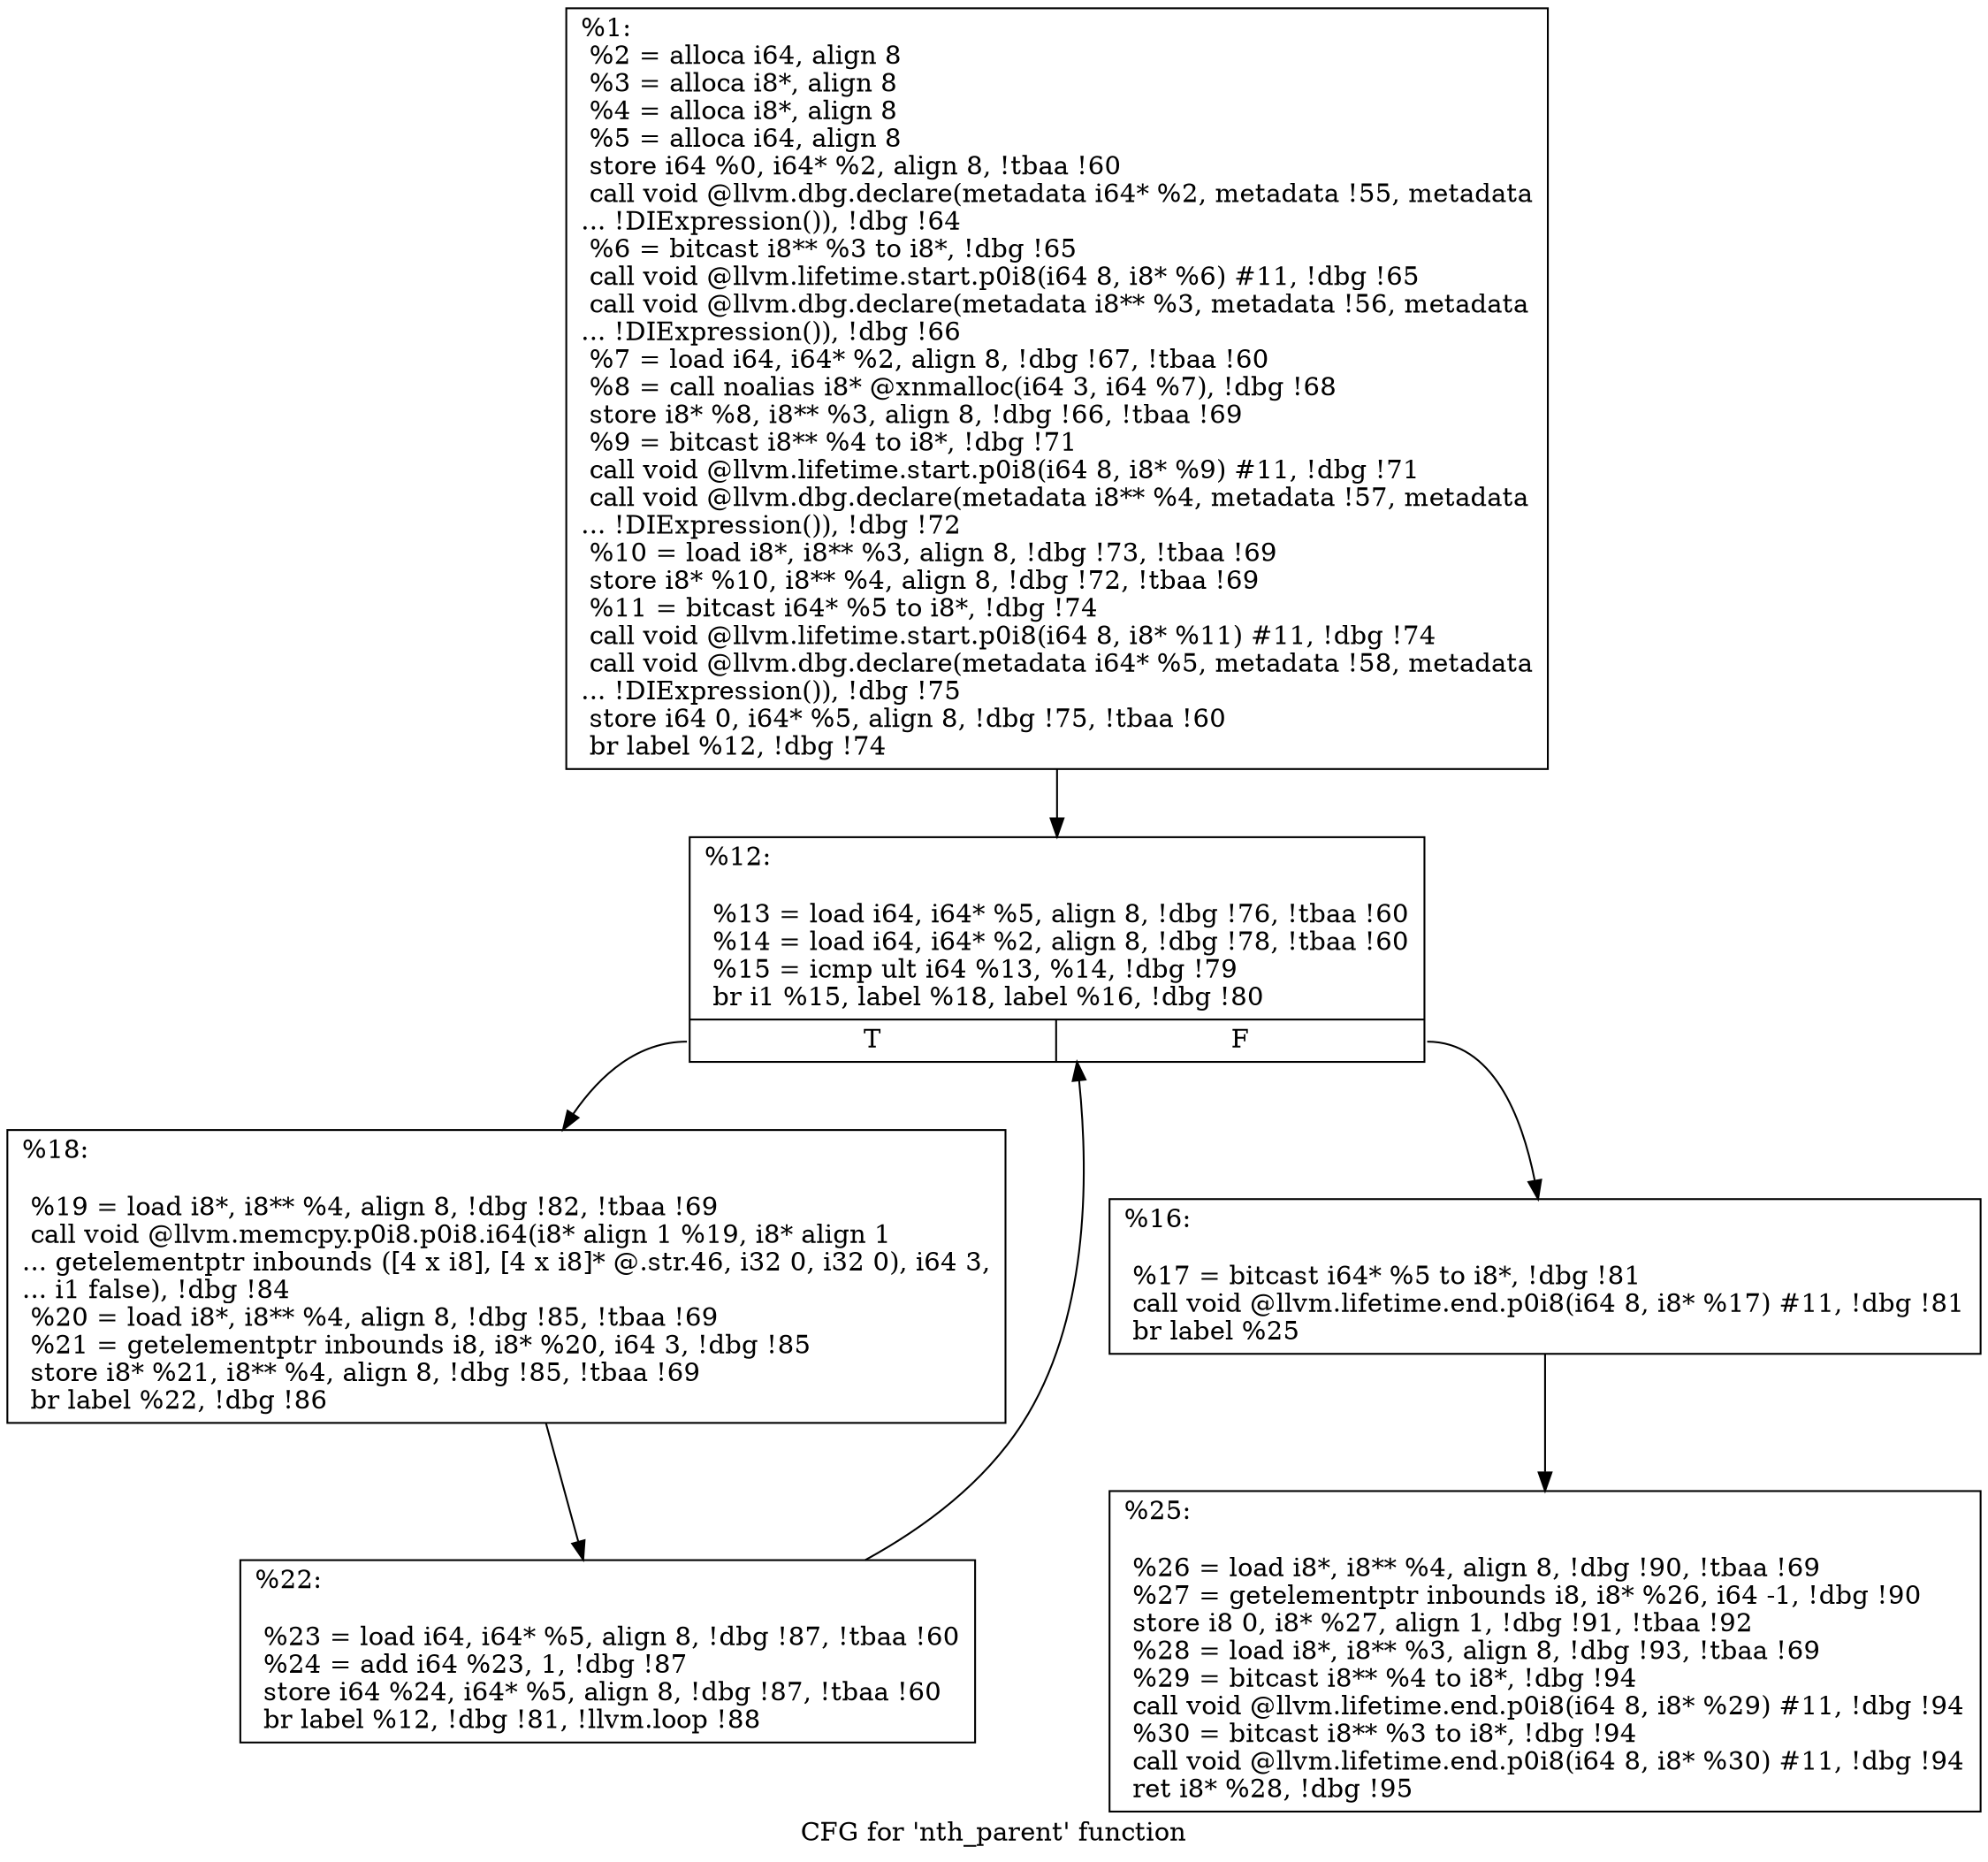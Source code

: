 digraph "CFG for 'nth_parent' function" {
	label="CFG for 'nth_parent' function";

	Node0xa7e4b0 [shape=record,label="{%1:\l  %2 = alloca i64, align 8\l  %3 = alloca i8*, align 8\l  %4 = alloca i8*, align 8\l  %5 = alloca i64, align 8\l  store i64 %0, i64* %2, align 8, !tbaa !60\l  call void @llvm.dbg.declare(metadata i64* %2, metadata !55, metadata\l... !DIExpression()), !dbg !64\l  %6 = bitcast i8** %3 to i8*, !dbg !65\l  call void @llvm.lifetime.start.p0i8(i64 8, i8* %6) #11, !dbg !65\l  call void @llvm.dbg.declare(metadata i8** %3, metadata !56, metadata\l... !DIExpression()), !dbg !66\l  %7 = load i64, i64* %2, align 8, !dbg !67, !tbaa !60\l  %8 = call noalias i8* @xnmalloc(i64 3, i64 %7), !dbg !68\l  store i8* %8, i8** %3, align 8, !dbg !66, !tbaa !69\l  %9 = bitcast i8** %4 to i8*, !dbg !71\l  call void @llvm.lifetime.start.p0i8(i64 8, i8* %9) #11, !dbg !71\l  call void @llvm.dbg.declare(metadata i8** %4, metadata !57, metadata\l... !DIExpression()), !dbg !72\l  %10 = load i8*, i8** %3, align 8, !dbg !73, !tbaa !69\l  store i8* %10, i8** %4, align 8, !dbg !72, !tbaa !69\l  %11 = bitcast i64* %5 to i8*, !dbg !74\l  call void @llvm.lifetime.start.p0i8(i64 8, i8* %11) #11, !dbg !74\l  call void @llvm.dbg.declare(metadata i64* %5, metadata !58, metadata\l... !DIExpression()), !dbg !75\l  store i64 0, i64* %5, align 8, !dbg !75, !tbaa !60\l  br label %12, !dbg !74\l}"];
	Node0xa7e4b0 -> Node0xa9fcd0;
	Node0xa9fcd0 [shape=record,label="{%12:\l\l  %13 = load i64, i64* %5, align 8, !dbg !76, !tbaa !60\l  %14 = load i64, i64* %2, align 8, !dbg !78, !tbaa !60\l  %15 = icmp ult i64 %13, %14, !dbg !79\l  br i1 %15, label %18, label %16, !dbg !80\l|{<s0>T|<s1>F}}"];
	Node0xa9fcd0:s0 -> Node0xa9fd70;
	Node0xa9fcd0:s1 -> Node0xa9fd20;
	Node0xa9fd20 [shape=record,label="{%16:\l\l  %17 = bitcast i64* %5 to i8*, !dbg !81\l  call void @llvm.lifetime.end.p0i8(i64 8, i8* %17) #11, !dbg !81\l  br label %25\l}"];
	Node0xa9fd20 -> Node0xa9fe10;
	Node0xa9fd70 [shape=record,label="{%18:\l\l  %19 = load i8*, i8** %4, align 8, !dbg !82, !tbaa !69\l  call void @llvm.memcpy.p0i8.p0i8.i64(i8* align 1 %19, i8* align 1\l... getelementptr inbounds ([4 x i8], [4 x i8]* @.str.46, i32 0, i32 0), i64 3,\l... i1 false), !dbg !84\l  %20 = load i8*, i8** %4, align 8, !dbg !85, !tbaa !69\l  %21 = getelementptr inbounds i8, i8* %20, i64 3, !dbg !85\l  store i8* %21, i8** %4, align 8, !dbg !85, !tbaa !69\l  br label %22, !dbg !86\l}"];
	Node0xa9fd70 -> Node0xa9fdc0;
	Node0xa9fdc0 [shape=record,label="{%22:\l\l  %23 = load i64, i64* %5, align 8, !dbg !87, !tbaa !60\l  %24 = add i64 %23, 1, !dbg !87\l  store i64 %24, i64* %5, align 8, !dbg !87, !tbaa !60\l  br label %12, !dbg !81, !llvm.loop !88\l}"];
	Node0xa9fdc0 -> Node0xa9fcd0;
	Node0xa9fe10 [shape=record,label="{%25:\l\l  %26 = load i8*, i8** %4, align 8, !dbg !90, !tbaa !69\l  %27 = getelementptr inbounds i8, i8* %26, i64 -1, !dbg !90\l  store i8 0, i8* %27, align 1, !dbg !91, !tbaa !92\l  %28 = load i8*, i8** %3, align 8, !dbg !93, !tbaa !69\l  %29 = bitcast i8** %4 to i8*, !dbg !94\l  call void @llvm.lifetime.end.p0i8(i64 8, i8* %29) #11, !dbg !94\l  %30 = bitcast i8** %3 to i8*, !dbg !94\l  call void @llvm.lifetime.end.p0i8(i64 8, i8* %30) #11, !dbg !94\l  ret i8* %28, !dbg !95\l}"];
}
